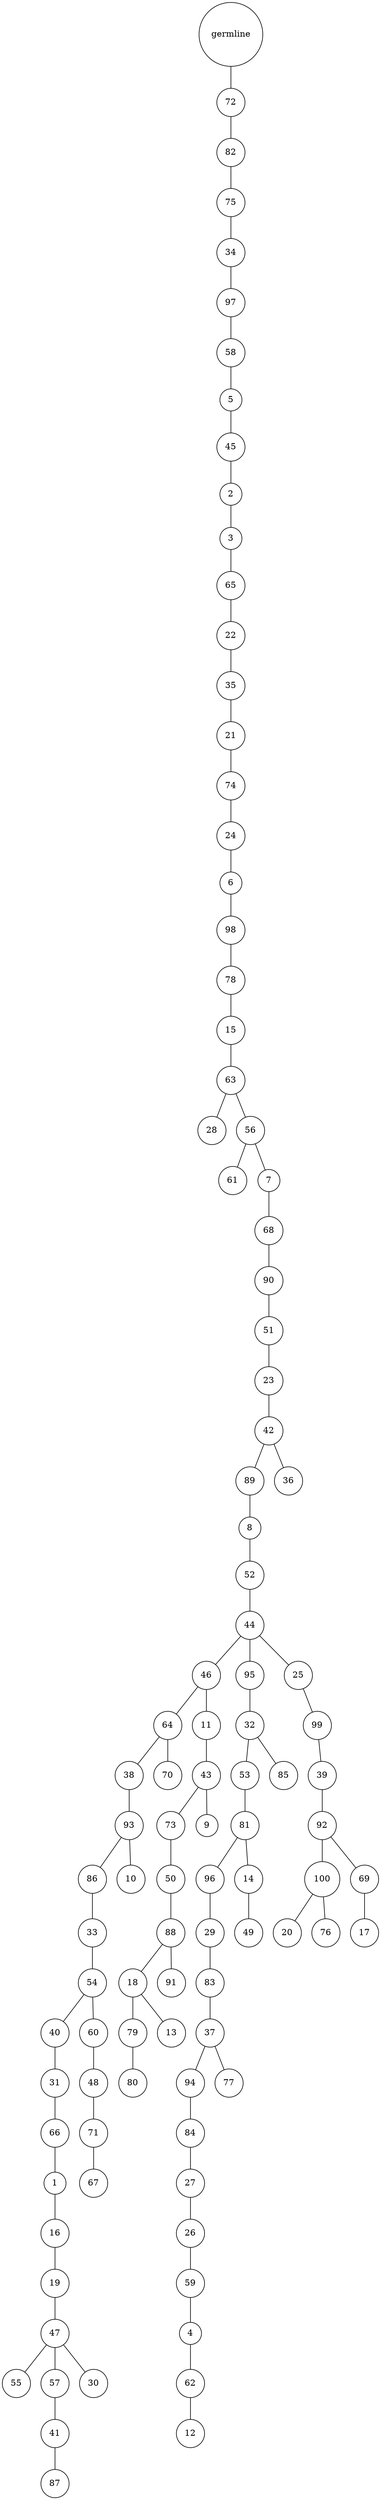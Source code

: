 graph {
	rankdir=UD;
	splines=line;
	node [shape=circle]
	"0x7f668db9feb0" [label="germline"];
	"0x7f668db9fee0" [label="72"];
	"0x7f668db9feb0" -- "0x7f668db9fee0" ;
	"0x7f668db9ff10" [label="82"];
	"0x7f668db9fee0" -- "0x7f668db9ff10" ;
	"0x7f668db9ff40" [label="75"];
	"0x7f668db9ff10" -- "0x7f668db9ff40" ;
	"0x7f668db9ff70" [label="34"];
	"0x7f668db9ff40" -- "0x7f668db9ff70" ;
	"0x7f668db9ffa0" [label="97"];
	"0x7f668db9ff70" -- "0x7f668db9ffa0" ;
	"0x7f668db9ffd0" [label="58"];
	"0x7f668db9ffa0" -- "0x7f668db9ffd0" ;
	"0x7f668dba4040" [label="5"];
	"0x7f668db9ffd0" -- "0x7f668dba4040" ;
	"0x7f668dba4070" [label="45"];
	"0x7f668dba4040" -- "0x7f668dba4070" ;
	"0x7f668dba40a0" [label="2"];
	"0x7f668dba4070" -- "0x7f668dba40a0" ;
	"0x7f668dba40d0" [label="3"];
	"0x7f668dba40a0" -- "0x7f668dba40d0" ;
	"0x7f668dba4100" [label="65"];
	"0x7f668dba40d0" -- "0x7f668dba4100" ;
	"0x7f668dba4130" [label="22"];
	"0x7f668dba4100" -- "0x7f668dba4130" ;
	"0x7f668dba4160" [label="35"];
	"0x7f668dba4130" -- "0x7f668dba4160" ;
	"0x7f668dba4190" [label="21"];
	"0x7f668dba4160" -- "0x7f668dba4190" ;
	"0x7f668dba41c0" [label="74"];
	"0x7f668dba4190" -- "0x7f668dba41c0" ;
	"0x7f668dba41f0" [label="24"];
	"0x7f668dba41c0" -- "0x7f668dba41f0" ;
	"0x7f668dba4220" [label="6"];
	"0x7f668dba41f0" -- "0x7f668dba4220" ;
	"0x7f668dba4250" [label="98"];
	"0x7f668dba4220" -- "0x7f668dba4250" ;
	"0x7f668dba4280" [label="78"];
	"0x7f668dba4250" -- "0x7f668dba4280" ;
	"0x7f668dba42b0" [label="15"];
	"0x7f668dba4280" -- "0x7f668dba42b0" ;
	"0x7f668dba42e0" [label="63"];
	"0x7f668dba42b0" -- "0x7f668dba42e0" ;
	"0x7f668dba4310" [label="28"];
	"0x7f668dba42e0" -- "0x7f668dba4310" ;
	"0x7f668dba4340" [label="56"];
	"0x7f668dba42e0" -- "0x7f668dba4340" ;
	"0x7f668dba4370" [label="61"];
	"0x7f668dba4340" -- "0x7f668dba4370" ;
	"0x7f668dba43a0" [label="7"];
	"0x7f668dba4340" -- "0x7f668dba43a0" ;
	"0x7f668dba43d0" [label="68"];
	"0x7f668dba43a0" -- "0x7f668dba43d0" ;
	"0x7f668dba4400" [label="90"];
	"0x7f668dba43d0" -- "0x7f668dba4400" ;
	"0x7f668dba4430" [label="51"];
	"0x7f668dba4400" -- "0x7f668dba4430" ;
	"0x7f668dba4460" [label="23"];
	"0x7f668dba4430" -- "0x7f668dba4460" ;
	"0x7f668dba4490" [label="42"];
	"0x7f668dba4460" -- "0x7f668dba4490" ;
	"0x7f668dba44c0" [label="89"];
	"0x7f668dba4490" -- "0x7f668dba44c0" ;
	"0x7f668dba44f0" [label="8"];
	"0x7f668dba44c0" -- "0x7f668dba44f0" ;
	"0x7f668dba4520" [label="52"];
	"0x7f668dba44f0" -- "0x7f668dba4520" ;
	"0x7f668dba4550" [label="44"];
	"0x7f668dba4520" -- "0x7f668dba4550" ;
	"0x7f668dba4580" [label="46"];
	"0x7f668dba4550" -- "0x7f668dba4580" ;
	"0x7f668dba45b0" [label="64"];
	"0x7f668dba4580" -- "0x7f668dba45b0" ;
	"0x7f668dba45e0" [label="38"];
	"0x7f668dba45b0" -- "0x7f668dba45e0" ;
	"0x7f668dba4610" [label="93"];
	"0x7f668dba45e0" -- "0x7f668dba4610" ;
	"0x7f668dba4640" [label="86"];
	"0x7f668dba4610" -- "0x7f668dba4640" ;
	"0x7f668dba4670" [label="33"];
	"0x7f668dba4640" -- "0x7f668dba4670" ;
	"0x7f668dba46a0" [label="54"];
	"0x7f668dba4670" -- "0x7f668dba46a0" ;
	"0x7f668dba46d0" [label="40"];
	"0x7f668dba46a0" -- "0x7f668dba46d0" ;
	"0x7f668dba4700" [label="31"];
	"0x7f668dba46d0" -- "0x7f668dba4700" ;
	"0x7f668dba4730" [label="66"];
	"0x7f668dba4700" -- "0x7f668dba4730" ;
	"0x7f668dba4760" [label="1"];
	"0x7f668dba4730" -- "0x7f668dba4760" ;
	"0x7f668dba4790" [label="16"];
	"0x7f668dba4760" -- "0x7f668dba4790" ;
	"0x7f668dba47c0" [label="19"];
	"0x7f668dba4790" -- "0x7f668dba47c0" ;
	"0x7f668dba47f0" [label="47"];
	"0x7f668dba47c0" -- "0x7f668dba47f0" ;
	"0x7f668dba4820" [label="55"];
	"0x7f668dba47f0" -- "0x7f668dba4820" ;
	"0x7f668dba4850" [label="57"];
	"0x7f668dba47f0" -- "0x7f668dba4850" ;
	"0x7f668dba4880" [label="41"];
	"0x7f668dba4850" -- "0x7f668dba4880" ;
	"0x7f668dba48b0" [label="87"];
	"0x7f668dba4880" -- "0x7f668dba48b0" ;
	"0x7f668dba48e0" [label="30"];
	"0x7f668dba47f0" -- "0x7f668dba48e0" ;
	"0x7f668dba4910" [label="60"];
	"0x7f668dba46a0" -- "0x7f668dba4910" ;
	"0x7f668dba4940" [label="48"];
	"0x7f668dba4910" -- "0x7f668dba4940" ;
	"0x7f668dba4970" [label="71"];
	"0x7f668dba4940" -- "0x7f668dba4970" ;
	"0x7f668dba49a0" [label="67"];
	"0x7f668dba4970" -- "0x7f668dba49a0" ;
	"0x7f668dba49d0" [label="10"];
	"0x7f668dba4610" -- "0x7f668dba49d0" ;
	"0x7f668dba4a00" [label="70"];
	"0x7f668dba45b0" -- "0x7f668dba4a00" ;
	"0x7f668dba4a30" [label="11"];
	"0x7f668dba4580" -- "0x7f668dba4a30" ;
	"0x7f668dba4a60" [label="43"];
	"0x7f668dba4a30" -- "0x7f668dba4a60" ;
	"0x7f668dba4a90" [label="73"];
	"0x7f668dba4a60" -- "0x7f668dba4a90" ;
	"0x7f668dba4ac0" [label="50"];
	"0x7f668dba4a90" -- "0x7f668dba4ac0" ;
	"0x7f668dba4af0" [label="88"];
	"0x7f668dba4ac0" -- "0x7f668dba4af0" ;
	"0x7f668dba4b20" [label="18"];
	"0x7f668dba4af0" -- "0x7f668dba4b20" ;
	"0x7f668dba4b50" [label="79"];
	"0x7f668dba4b20" -- "0x7f668dba4b50" ;
	"0x7f668dba4b80" [label="80"];
	"0x7f668dba4b50" -- "0x7f668dba4b80" ;
	"0x7f668dba4bb0" [label="13"];
	"0x7f668dba4b20" -- "0x7f668dba4bb0" ;
	"0x7f668dba4be0" [label="91"];
	"0x7f668dba4af0" -- "0x7f668dba4be0" ;
	"0x7f668dba4c10" [label="9"];
	"0x7f668dba4a60" -- "0x7f668dba4c10" ;
	"0x7f668dba4c40" [label="95"];
	"0x7f668dba4550" -- "0x7f668dba4c40" ;
	"0x7f668dba4c70" [label="32"];
	"0x7f668dba4c40" -- "0x7f668dba4c70" ;
	"0x7f668dba4ca0" [label="53"];
	"0x7f668dba4c70" -- "0x7f668dba4ca0" ;
	"0x7f668dba4cd0" [label="81"];
	"0x7f668dba4ca0" -- "0x7f668dba4cd0" ;
	"0x7f668dba4d00" [label="96"];
	"0x7f668dba4cd0" -- "0x7f668dba4d00" ;
	"0x7f668dba4d30" [label="29"];
	"0x7f668dba4d00" -- "0x7f668dba4d30" ;
	"0x7f668dba4d60" [label="83"];
	"0x7f668dba4d30" -- "0x7f668dba4d60" ;
	"0x7f668dba4d90" [label="37"];
	"0x7f668dba4d60" -- "0x7f668dba4d90" ;
	"0x7f668dba4dc0" [label="94"];
	"0x7f668dba4d90" -- "0x7f668dba4dc0" ;
	"0x7f668dba4df0" [label="84"];
	"0x7f668dba4dc0" -- "0x7f668dba4df0" ;
	"0x7f668dba4e20" [label="27"];
	"0x7f668dba4df0" -- "0x7f668dba4e20" ;
	"0x7f668dba4e50" [label="26"];
	"0x7f668dba4e20" -- "0x7f668dba4e50" ;
	"0x7f668dba4e80" [label="59"];
	"0x7f668dba4e50" -- "0x7f668dba4e80" ;
	"0x7f668dba4eb0" [label="4"];
	"0x7f668dba4e80" -- "0x7f668dba4eb0" ;
	"0x7f668dba4ee0" [label="62"];
	"0x7f668dba4eb0" -- "0x7f668dba4ee0" ;
	"0x7f668dba4f10" [label="12"];
	"0x7f668dba4ee0" -- "0x7f668dba4f10" ;
	"0x7f668dba4f40" [label="77"];
	"0x7f668dba4d90" -- "0x7f668dba4f40" ;
	"0x7f668dba4f70" [label="14"];
	"0x7f668dba4cd0" -- "0x7f668dba4f70" ;
	"0x7f668dba4fa0" [label="49"];
	"0x7f668dba4f70" -- "0x7f668dba4fa0" ;
	"0x7f668dba4fd0" [label="85"];
	"0x7f668dba4c70" -- "0x7f668dba4fd0" ;
	"0x7f668dbad040" [label="25"];
	"0x7f668dba4550" -- "0x7f668dbad040" ;
	"0x7f668dbad070" [label="99"];
	"0x7f668dbad040" -- "0x7f668dbad070" ;
	"0x7f668dbad0a0" [label="39"];
	"0x7f668dbad070" -- "0x7f668dbad0a0" ;
	"0x7f668dbad0d0" [label="92"];
	"0x7f668dbad0a0" -- "0x7f668dbad0d0" ;
	"0x7f668dbad100" [label="100"];
	"0x7f668dbad0d0" -- "0x7f668dbad100" ;
	"0x7f668dbad130" [label="20"];
	"0x7f668dbad100" -- "0x7f668dbad130" ;
	"0x7f668dbad160" [label="76"];
	"0x7f668dbad100" -- "0x7f668dbad160" ;
	"0x7f668dbad190" [label="69"];
	"0x7f668dbad0d0" -- "0x7f668dbad190" ;
	"0x7f668dbad1c0" [label="17"];
	"0x7f668dbad190" -- "0x7f668dbad1c0" ;
	"0x7f668dbad1f0" [label="36"];
	"0x7f668dba4490" -- "0x7f668dbad1f0" ;
}
